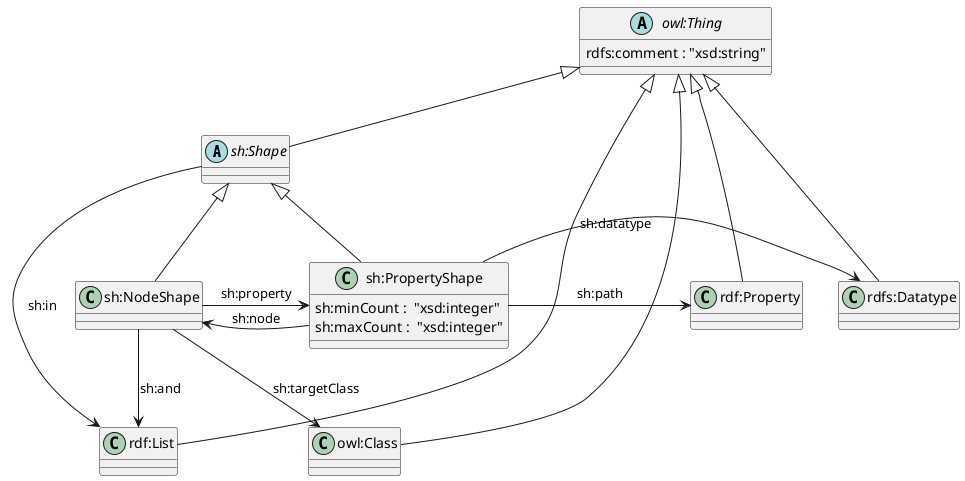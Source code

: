 @startuml ConstraintDiagram

abstract class "sh:Shape"
class "owl:Class"
class "rdf:List" 
class "sh:NodeShape" 
class "rdfs:Datatype"
class "rdf:Property" 
class "sh:PropertyShape" {
    sh:minCount :  "xsd:integer"
    sh:maxCount :  "xsd:integer"
}
abstract class "owl:Thing" { 
 rdfs:comment : "xsd:string" 
}

"owl:Thing" <|--  "rdf:Property"
"owl:Thing" <|--  "rdfs:Datatype"
"owl:Thing" <|--  "sh:Shape"
"owl:Thing" <|--  "owl:Class"
"owl:Thing" <|--  "rdf:List"

"sh:Shape" <|--   "sh:NodeShape"
"sh:Shape" <|--   "sh:PropertyShape"

"sh:Shape" -> "rdf:List" : "sh:in"
"sh:NodeShape" --> "rdf:List" : "sh:and"
"sh:NodeShape" --> "sh:PropertyShape" : "sh:property"
"sh:NodeShape" --> "owl:Class" : "sh:targetClass"
"sh:PropertyShape" -> "rdf:Property" : "sh:path"
"sh:PropertyShape" -> "sh:NodeShape" : "sh:node"
"sh:PropertyShape" -> "rdfs:Datatype" : "sh:datatype"


@enduml